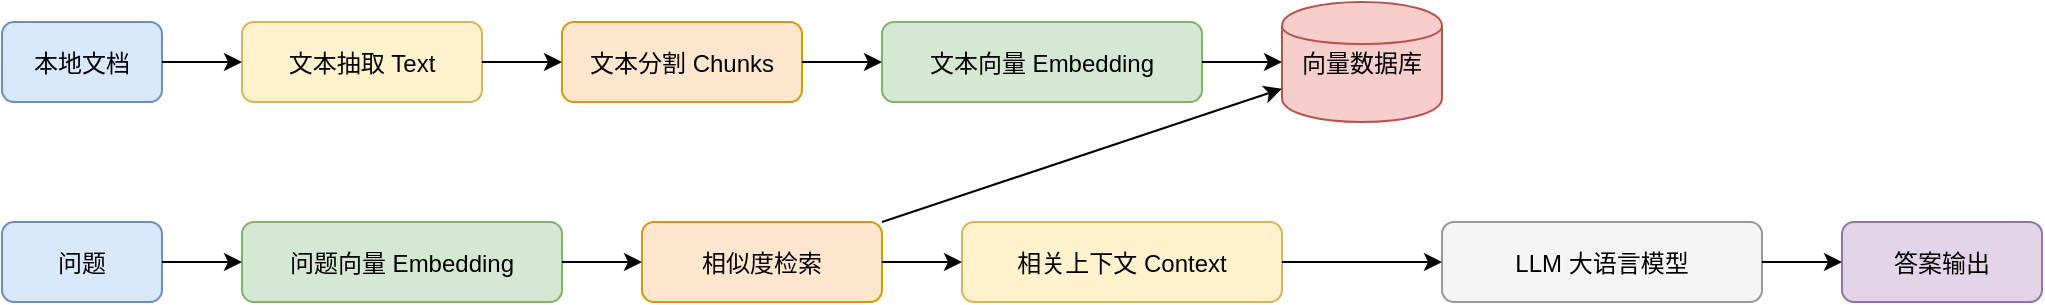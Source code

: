 <mxfile>
  <diagram name="RAG流程" id="RAG-Diagram">
    <mxGraphModel>
      <root>
        <mxCell id="0" />
        <mxCell id="1" parent="0" />

        <!-- 数据入库部分 -->
        <mxCell id="2" value="本地文档" style="rounded=1;fillColor=#dae8fc;strokeColor=#6c8ebf;" vertex="1" parent="1">
          <mxGeometry x="20" y="40" width="80" height="40" as="geometry"/>
        </mxCell>
        <mxCell id="3" value="文本抽取 Text" style="rounded=1;fillColor=#fff2cc;strokeColor=#d6b656;" vertex="1" parent="1">
          <mxGeometry x="140" y="40" width="120" height="40" as="geometry"/>
        </mxCell>
        <mxCell id="4" value="文本分割 Chunks" style="rounded=1;fillColor=#ffe6cc;strokeColor=#d79b00;" vertex="1" parent="1">
          <mxGeometry x="300" y="40" width="120" height="40" as="geometry"/>
        </mxCell>
        <mxCell id="5" value="文本向量 Embedding" style="rounded=1;fillColor=#d5e8d4;strokeColor=#82b366;" vertex="1" parent="1">
          <mxGeometry x="460" y="40" width="160" height="40" as="geometry"/>
        </mxCell>
        <mxCell id="6" value="向量数据库" style="shape=cylinder;fillColor=#f8cecc;strokeColor=#b85450;" vertex="1" parent="1">
          <mxGeometry x="660" y="30" width="80" height="60" as="geometry"/>
        </mxCell>

        <!-- 数据入库箭头 -->
        <mxCell id="a1" edge="1" parent="1" source="2" target="3">
          <mxGeometry relative="1" as="geometry"/>
        </mxCell>
        <mxCell id="a2" edge="1" parent="1" source="3" target="4">
          <mxGeometry relative="1" as="geometry"/>
        </mxCell>
        <mxCell id="a3" edge="1" parent="1" source="4" target="5">
          <mxGeometry relative="1" as="geometry"/>
        </mxCell>
        <mxCell id="a4" edge="1" parent="1" source="5" target="6">
          <mxGeometry relative="1" as="geometry"/>
        </mxCell>

        <!-- 问题相关性检索部分 -->
        <mxCell id="7" value="问题" style="rounded=1;fillColor=#dae8fc;strokeColor=#6c8ebf;" vertex="1" parent="1">
          <mxGeometry x="20" y="140" width="80" height="40" as="geometry"/>
        </mxCell>
        <mxCell id="8" value="问题向量 Embedding" style="rounded=1;fillColor=#d5e8d4;strokeColor=#82b366;" vertex="1" parent="1">
          <mxGeometry x="140" y="140" width="160" height="40" as="geometry"/>
        </mxCell>
        <mxCell id="9" value="相似度检索" style="rounded=1;fillColor=#ffe6cc;strokeColor=#d79b00;" vertex="1" parent="1">
          <mxGeometry x="340" y="140" width="120" height="40" as="geometry"/>
        </mxCell>
        <mxCell id="10" value="相关上下文 Context" style="rounded=1;fillColor=#fff2cc;strokeColor=#d6b656;" vertex="1" parent="1">
          <mxGeometry x="500" y="140" width="160" height="40" as="geometry"/>
        </mxCell>

        <!-- 检索箭头 -->
        <mxCell id="a5" edge="1" parent="1" source="7" target="8">
          <mxGeometry relative="1" as="geometry"/>
        </mxCell>
        <mxCell id="a6" edge="1" parent="1" source="8" target="9">
          <mxGeometry relative="1" as="geometry"/>
        </mxCell>
        <mxCell id="a7" edge="1" parent="1" source="9" target="10">
          <mxGeometry relative="1" as="geometry"/>
        </mxCell>
        <mxCell id="a8" edge="1" parent="1" source="9" target="6">
          <mxGeometry relative="1" as="geometry"/>
        </mxCell>

        <!-- 大模型输出部分 -->
        <mxCell id="11" value="LLM 大语言模型" style="rounded=1;fillColor=#f5f5f5;strokeColor=#999999;" vertex="1" parent="1">
          <mxGeometry x="740" y="140" width="160" height="40" as="geometry"/>
        </mxCell>
        <mxCell id="12" value="答案输出" style="rounded=1;fillColor=#e1d5e7;strokeColor=#9673a6;" vertex="1" parent="1">
          <mxGeometry x="940" y="140" width="100" height="40" as="geometry"/>
        </mxCell>

        <!-- 输出箭头 -->
        <mxCell id="a9" edge="1" parent="1" source="10" target="11">
          <mxGeometry relative="1" as="geometry"/>
        </mxCell>
        <mxCell id="a10" edge="1" parent="1" source="11" target="12">
          <mxGeometry relative="1" as="geometry"/>
        </mxCell>

      </root>
    </mxGraphModel>
  </diagram>
</mxfile>
